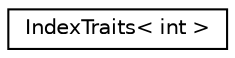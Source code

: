 digraph "Graphical Class Hierarchy"
{
  edge [fontname="Helvetica",fontsize="10",labelfontname="Helvetica",labelfontsize="10"];
  node [fontname="Helvetica",fontsize="10",shape=record];
  rankdir="LR";
  Node0 [label="IndexTraits\< int \>",height=0.2,width=0.4,color="black", fillcolor="white", style="filled",URL="$structIndexTraits_3_01int_01_4.html"];
}
